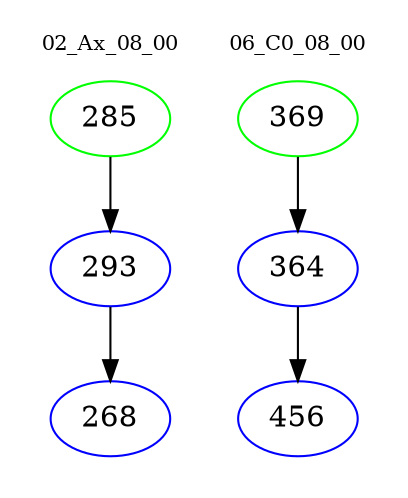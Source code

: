 digraph{
subgraph cluster_0 {
color = white
label = "02_Ax_08_00";
fontsize=10;
T0_285 [label="285", color="green"]
T0_285 -> T0_293 [color="black"]
T0_293 [label="293", color="blue"]
T0_293 -> T0_268 [color="black"]
T0_268 [label="268", color="blue"]
}
subgraph cluster_1 {
color = white
label = "06_C0_08_00";
fontsize=10;
T1_369 [label="369", color="green"]
T1_369 -> T1_364 [color="black"]
T1_364 [label="364", color="blue"]
T1_364 -> T1_456 [color="black"]
T1_456 [label="456", color="blue"]
}
}
